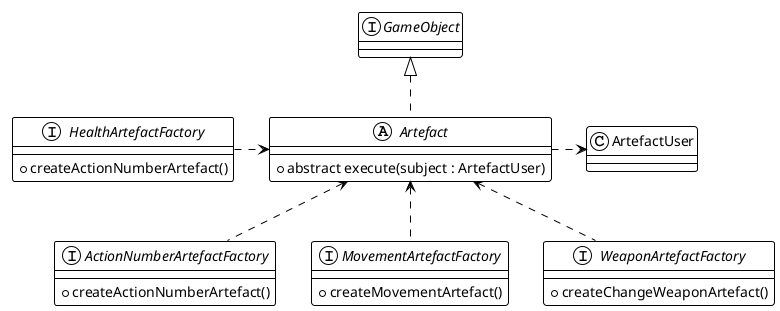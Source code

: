 @startuml Artefact 
!theme plain


interface ActionNumberArtefactFactory{
    + createActionNumberArtefact()
}

interface HealthArtefactFactory{
    + createActionNumberArtefact()
}

interface MovementArtefactFactory{ 
    + createMovementArtefact()
}

interface WeaponArtefactFactory{ 
    + createChangeWeaponArtefact()
}

abstract Artefact {
    + abstract execute(subject : ArtefactUser)
}

abstract Artefact implements GameObject 
Artefact .R.> ArtefactUser

ActionNumberArtefactFactory .U.> Artefact
HealthArtefactFactory .R.> Artefact
MovementArtefactFactory .U.> Artefact
WeaponArtefactFactory .U.> Artefact


@enduml 